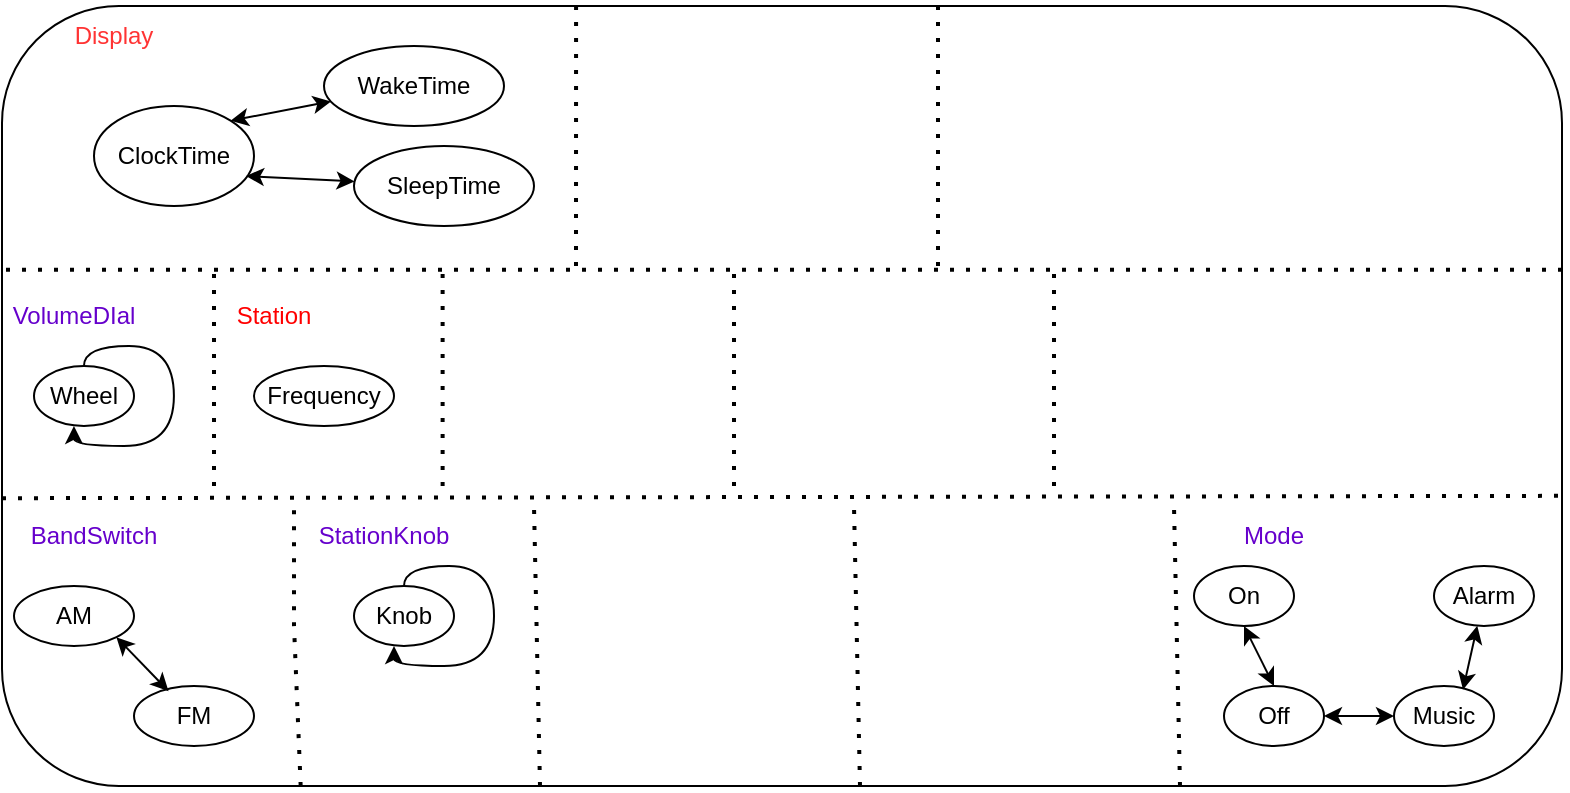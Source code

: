 <mxfile version="24.2.9" type="github">
  <diagram name="Страница — 1" id="ehPM1bGdodeN690fZ78S">
    <mxGraphModel dx="941" dy="515" grid="1" gridSize="10" guides="1" tooltips="1" connect="1" arrows="1" fold="1" page="1" pageScale="1" pageWidth="827" pageHeight="1169" math="0" shadow="0">
      <root>
        <mxCell id="0" />
        <mxCell id="1" parent="0" />
        <mxCell id="pjE8JFhtJ5nJoqJJm5eJ-1" value="" style="rounded=1;whiteSpace=wrap;html=1;" vertex="1" parent="1">
          <mxGeometry x="24" y="70" width="780" height="390" as="geometry" />
        </mxCell>
        <mxCell id="pjE8JFhtJ5nJoqJJm5eJ-2" value="" style="endArrow=none;dashed=1;html=1;dashPattern=1 3;strokeWidth=2;rounded=0;entryX=0.001;entryY=0.338;entryDx=0;entryDy=0;entryPerimeter=0;exitX=1;exitY=0.338;exitDx=0;exitDy=0;exitPerimeter=0;" edge="1" parent="1" source="pjE8JFhtJ5nJoqJJm5eJ-1" target="pjE8JFhtJ5nJoqJJm5eJ-1">
          <mxGeometry width="50" height="50" relative="1" as="geometry">
            <mxPoint x="810" y="192" as="sourcePoint" />
            <mxPoint x="13.12" y="150" as="targetPoint" />
          </mxGeometry>
        </mxCell>
        <mxCell id="pjE8JFhtJ5nJoqJJm5eJ-3" value="" style="endArrow=none;dashed=1;html=1;dashPattern=1 3;strokeWidth=2;rounded=0;exitX=0;exitY=0.631;exitDx=0;exitDy=0;exitPerimeter=0;entryX=1.001;entryY=0.628;entryDx=0;entryDy=0;entryPerimeter=0;" edge="1" parent="1" source="pjE8JFhtJ5nJoqJJm5eJ-1" target="pjE8JFhtJ5nJoqJJm5eJ-1">
          <mxGeometry width="50" height="50" relative="1" as="geometry">
            <mxPoint x="170" y="360" as="sourcePoint" />
            <mxPoint x="220" y="310" as="targetPoint" />
          </mxGeometry>
        </mxCell>
        <mxCell id="pjE8JFhtJ5nJoqJJm5eJ-4" value="" style="endArrow=none;dashed=1;html=1;dashPattern=1 3;strokeWidth=2;rounded=0;entryX=0.368;entryY=-0.005;entryDx=0;entryDy=0;entryPerimeter=0;" edge="1" parent="1" target="pjE8JFhtJ5nJoqJJm5eJ-1">
          <mxGeometry width="50" height="50" relative="1" as="geometry">
            <mxPoint x="311" y="200" as="sourcePoint" />
            <mxPoint x="440" y="370" as="targetPoint" />
          </mxGeometry>
        </mxCell>
        <mxCell id="pjE8JFhtJ5nJoqJJm5eJ-5" value="" style="endArrow=none;dashed=1;html=1;dashPattern=1 3;strokeWidth=2;rounded=0;entryX=0.6;entryY=0;entryDx=0;entryDy=0;entryPerimeter=0;" edge="1" parent="1" target="pjE8JFhtJ5nJoqJJm5eJ-1">
          <mxGeometry width="50" height="50" relative="1" as="geometry">
            <mxPoint x="492" y="200" as="sourcePoint" />
            <mxPoint x="550" y="120" as="targetPoint" />
          </mxGeometry>
        </mxCell>
        <mxCell id="pjE8JFhtJ5nJoqJJm5eJ-6" value="&lt;font color=&quot;#ff3333&quot;&gt;Display&lt;/font&gt;" style="text;html=1;align=center;verticalAlign=middle;whiteSpace=wrap;rounded=0;" vertex="1" parent="1">
          <mxGeometry x="50" y="70" width="60" height="30" as="geometry" />
        </mxCell>
        <mxCell id="pjE8JFhtJ5nJoqJJm5eJ-7" value="ClockTime" style="ellipse;whiteSpace=wrap;html=1;" vertex="1" parent="1">
          <mxGeometry x="70" y="120" width="80" height="50" as="geometry" />
        </mxCell>
        <mxCell id="pjE8JFhtJ5nJoqJJm5eJ-8" value="WakeTime" style="ellipse;whiteSpace=wrap;html=1;" vertex="1" parent="1">
          <mxGeometry x="185" y="90" width="90" height="40" as="geometry" />
        </mxCell>
        <mxCell id="pjE8JFhtJ5nJoqJJm5eJ-10" value="SleepTime" style="ellipse;whiteSpace=wrap;html=1;" vertex="1" parent="1">
          <mxGeometry x="200" y="140" width="90" height="40" as="geometry" />
        </mxCell>
        <mxCell id="pjE8JFhtJ5nJoqJJm5eJ-12" value="" style="endArrow=classic;startArrow=classic;html=1;rounded=0;exitX=1;exitY=0;exitDx=0;exitDy=0;" edge="1" parent="1" source="pjE8JFhtJ5nJoqJJm5eJ-7" target="pjE8JFhtJ5nJoqJJm5eJ-8">
          <mxGeometry width="50" height="50" relative="1" as="geometry">
            <mxPoint x="140" y="140" as="sourcePoint" />
            <mxPoint x="190" y="90" as="targetPoint" />
          </mxGeometry>
        </mxCell>
        <mxCell id="pjE8JFhtJ5nJoqJJm5eJ-13" value="" style="endArrow=classic;startArrow=classic;html=1;rounded=0;exitX=0.95;exitY=0.7;exitDx=0;exitDy=0;exitPerimeter=0;" edge="1" parent="1" source="pjE8JFhtJ5nJoqJJm5eJ-7" target="pjE8JFhtJ5nJoqJJm5eJ-10">
          <mxGeometry width="50" height="50" relative="1" as="geometry">
            <mxPoint x="140" y="150" as="sourcePoint" />
            <mxPoint x="210" y="140" as="targetPoint" />
          </mxGeometry>
        </mxCell>
        <mxCell id="pjE8JFhtJ5nJoqJJm5eJ-14" value="" style="endArrow=none;dashed=1;html=1;dashPattern=1 3;strokeWidth=2;rounded=0;exitX=0.153;exitY=1;exitDx=0;exitDy=0;exitPerimeter=0;" edge="1" parent="1">
          <mxGeometry width="50" height="50" relative="1" as="geometry">
            <mxPoint x="173.34" y="460" as="sourcePoint" />
            <mxPoint x="170" y="320" as="targetPoint" />
            <Array as="points">
              <mxPoint x="170" y="380" />
            </Array>
          </mxGeometry>
        </mxCell>
        <mxCell id="pjE8JFhtJ5nJoqJJm5eJ-15" value="" style="endArrow=none;dashed=1;html=1;dashPattern=1 3;strokeWidth=2;rounded=0;exitX=0.153;exitY=1;exitDx=0;exitDy=0;exitPerimeter=0;" edge="1" parent="1">
          <mxGeometry width="50" height="50" relative="1" as="geometry">
            <mxPoint x="293" y="460" as="sourcePoint" />
            <mxPoint x="290" y="320" as="targetPoint" />
          </mxGeometry>
        </mxCell>
        <mxCell id="pjE8JFhtJ5nJoqJJm5eJ-16" value="" style="endArrow=none;dashed=1;html=1;dashPattern=1 3;strokeWidth=2;rounded=0;exitX=0.153;exitY=1;exitDx=0;exitDy=0;exitPerimeter=0;" edge="1" parent="1">
          <mxGeometry width="50" height="50" relative="1" as="geometry">
            <mxPoint x="453" y="460" as="sourcePoint" />
            <mxPoint x="450" y="320" as="targetPoint" />
          </mxGeometry>
        </mxCell>
        <mxCell id="pjE8JFhtJ5nJoqJJm5eJ-17" value="" style="endArrow=none;dashed=1;html=1;dashPattern=1 3;strokeWidth=2;rounded=0;exitX=0.153;exitY=1;exitDx=0;exitDy=0;exitPerimeter=0;" edge="1" parent="1">
          <mxGeometry width="50" height="50" relative="1" as="geometry">
            <mxPoint x="613" y="460" as="sourcePoint" />
            <mxPoint x="610" y="320" as="targetPoint" />
          </mxGeometry>
        </mxCell>
        <mxCell id="pjE8JFhtJ5nJoqJJm5eJ-18" value="&lt;font color=&quot;#6600cc&quot;&gt;BandSwitch&lt;/font&gt;" style="text;html=1;align=center;verticalAlign=middle;whiteSpace=wrap;rounded=0;" vertex="1" parent="1">
          <mxGeometry x="40" y="320" width="60" height="30" as="geometry" />
        </mxCell>
        <mxCell id="pjE8JFhtJ5nJoqJJm5eJ-19" value="AM" style="ellipse;whiteSpace=wrap;html=1;" vertex="1" parent="1">
          <mxGeometry x="30" y="360" width="60" height="30" as="geometry" />
        </mxCell>
        <mxCell id="pjE8JFhtJ5nJoqJJm5eJ-21" value="FM" style="ellipse;whiteSpace=wrap;html=1;" vertex="1" parent="1">
          <mxGeometry x="90" y="410" width="60" height="30" as="geometry" />
        </mxCell>
        <mxCell id="pjE8JFhtJ5nJoqJJm5eJ-22" value="" style="endArrow=classic;startArrow=classic;html=1;rounded=0;exitX=1;exitY=1;exitDx=0;exitDy=0;entryX=0.288;entryY=0.086;entryDx=0;entryDy=0;entryPerimeter=0;" edge="1" parent="1" source="pjE8JFhtJ5nJoqJJm5eJ-19" target="pjE8JFhtJ5nJoqJJm5eJ-21">
          <mxGeometry width="50" height="50" relative="1" as="geometry">
            <mxPoint x="100" y="410" as="sourcePoint" />
            <mxPoint x="150" y="360" as="targetPoint" />
          </mxGeometry>
        </mxCell>
        <mxCell id="pjE8JFhtJ5nJoqJJm5eJ-23" value="&lt;font color=&quot;#6600cc&quot;&gt;StationKnob&lt;/font&gt;" style="text;html=1;align=center;verticalAlign=middle;whiteSpace=wrap;rounded=0;" vertex="1" parent="1">
          <mxGeometry x="185" y="320" width="60" height="30" as="geometry" />
        </mxCell>
        <mxCell id="pjE8JFhtJ5nJoqJJm5eJ-24" value="Knob" style="ellipse;whiteSpace=wrap;html=1;" vertex="1" parent="1">
          <mxGeometry x="200" y="360" width="50" height="30" as="geometry" />
        </mxCell>
        <mxCell id="pjE8JFhtJ5nJoqJJm5eJ-26" value="" style="endArrow=classic;html=1;rounded=0;edgeStyle=orthogonalEdgeStyle;curved=1;exitX=0.5;exitY=0;exitDx=0;exitDy=0;" edge="1" parent="1" source="pjE8JFhtJ5nJoqJJm5eJ-24">
          <mxGeometry width="50" height="50" relative="1" as="geometry">
            <mxPoint x="220" y="410" as="sourcePoint" />
            <mxPoint x="220" y="390" as="targetPoint" />
            <Array as="points">
              <mxPoint x="225" y="350" />
              <mxPoint x="270" y="350" />
              <mxPoint x="270" y="400" />
              <mxPoint x="220" y="400" />
            </Array>
          </mxGeometry>
        </mxCell>
        <mxCell id="pjE8JFhtJ5nJoqJJm5eJ-27" value="&lt;font color=&quot;#6600cc&quot;&gt;Mode&lt;/font&gt;" style="text;html=1;align=center;verticalAlign=middle;whiteSpace=wrap;rounded=0;" vertex="1" parent="1">
          <mxGeometry x="630" y="320" width="60" height="30" as="geometry" />
        </mxCell>
        <mxCell id="pjE8JFhtJ5nJoqJJm5eJ-28" value="On" style="ellipse;whiteSpace=wrap;html=1;" vertex="1" parent="1">
          <mxGeometry x="620" y="350" width="50" height="30" as="geometry" />
        </mxCell>
        <mxCell id="pjE8JFhtJ5nJoqJJm5eJ-29" value="Off" style="ellipse;whiteSpace=wrap;html=1;" vertex="1" parent="1">
          <mxGeometry x="635" y="410" width="50" height="30" as="geometry" />
        </mxCell>
        <mxCell id="pjE8JFhtJ5nJoqJJm5eJ-30" value="Music" style="ellipse;whiteSpace=wrap;html=1;" vertex="1" parent="1">
          <mxGeometry x="720" y="410" width="50" height="30" as="geometry" />
        </mxCell>
        <mxCell id="pjE8JFhtJ5nJoqJJm5eJ-31" value="Alarm" style="ellipse;whiteSpace=wrap;html=1;" vertex="1" parent="1">
          <mxGeometry x="740" y="350" width="50" height="30" as="geometry" />
        </mxCell>
        <mxCell id="pjE8JFhtJ5nJoqJJm5eJ-32" value="" style="endArrow=classic;startArrow=classic;html=1;rounded=0;exitX=0.5;exitY=1;exitDx=0;exitDy=0;entryX=0.5;entryY=0;entryDx=0;entryDy=0;" edge="1" parent="1" source="pjE8JFhtJ5nJoqJJm5eJ-28" target="pjE8JFhtJ5nJoqJJm5eJ-29">
          <mxGeometry width="50" height="50" relative="1" as="geometry">
            <mxPoint x="660" y="410" as="sourcePoint" />
            <mxPoint x="710" y="360" as="targetPoint" />
          </mxGeometry>
        </mxCell>
        <mxCell id="pjE8JFhtJ5nJoqJJm5eJ-33" value="" style="endArrow=classic;startArrow=classic;html=1;rounded=0;entryX=1;entryY=0.5;entryDx=0;entryDy=0;" edge="1" parent="1" source="pjE8JFhtJ5nJoqJJm5eJ-30" target="pjE8JFhtJ5nJoqJJm5eJ-29">
          <mxGeometry width="50" height="50" relative="1" as="geometry">
            <mxPoint x="655" y="390" as="sourcePoint" />
            <mxPoint x="675" y="420" as="targetPoint" />
          </mxGeometry>
        </mxCell>
        <mxCell id="pjE8JFhtJ5nJoqJJm5eJ-34" value="" style="endArrow=classic;startArrow=classic;html=1;rounded=0;entryX=0.69;entryY=0.063;entryDx=0;entryDy=0;entryPerimeter=0;" edge="1" parent="1" source="pjE8JFhtJ5nJoqJJm5eJ-31" target="pjE8JFhtJ5nJoqJJm5eJ-30">
          <mxGeometry width="50" height="50" relative="1" as="geometry">
            <mxPoint x="665" y="400" as="sourcePoint" />
            <mxPoint x="685" y="430" as="targetPoint" />
          </mxGeometry>
        </mxCell>
        <mxCell id="pjE8JFhtJ5nJoqJJm5eJ-36" value="" style="endArrow=none;dashed=1;html=1;dashPattern=1 3;strokeWidth=2;rounded=0;" edge="1" parent="1">
          <mxGeometry width="50" height="50" relative="1" as="geometry">
            <mxPoint x="130" y="310" as="sourcePoint" />
            <mxPoint x="130" y="200" as="targetPoint" />
          </mxGeometry>
        </mxCell>
        <mxCell id="pjE8JFhtJ5nJoqJJm5eJ-37" value="" style="endArrow=none;dashed=1;html=1;dashPattern=1 3;strokeWidth=2;rounded=0;" edge="1" parent="1">
          <mxGeometry width="50" height="50" relative="1" as="geometry">
            <mxPoint x="244.31" y="310" as="sourcePoint" />
            <mxPoint x="244.31" y="200" as="targetPoint" />
          </mxGeometry>
        </mxCell>
        <mxCell id="pjE8JFhtJ5nJoqJJm5eJ-38" value="" style="endArrow=none;dashed=1;html=1;dashPattern=1 3;strokeWidth=2;rounded=0;" edge="1" parent="1">
          <mxGeometry width="50" height="50" relative="1" as="geometry">
            <mxPoint x="390" y="310" as="sourcePoint" />
            <mxPoint x="390" y="200" as="targetPoint" />
          </mxGeometry>
        </mxCell>
        <mxCell id="pjE8JFhtJ5nJoqJJm5eJ-39" value="" style="endArrow=none;dashed=1;html=1;dashPattern=1 3;strokeWidth=2;rounded=0;" edge="1" parent="1">
          <mxGeometry width="50" height="50" relative="1" as="geometry">
            <mxPoint x="550" y="310" as="sourcePoint" />
            <mxPoint x="550" y="200" as="targetPoint" />
          </mxGeometry>
        </mxCell>
        <mxCell id="pjE8JFhtJ5nJoqJJm5eJ-40" value="&lt;font color=&quot;#6600cc&quot;&gt;VolumeDIal&lt;/font&gt;" style="text;html=1;align=center;verticalAlign=middle;whiteSpace=wrap;rounded=0;" vertex="1" parent="1">
          <mxGeometry x="30" y="210" width="60" height="30" as="geometry" />
        </mxCell>
        <mxCell id="pjE8JFhtJ5nJoqJJm5eJ-41" value="Wheel" style="ellipse;whiteSpace=wrap;html=1;" vertex="1" parent="1">
          <mxGeometry x="40" y="250" width="50" height="30" as="geometry" />
        </mxCell>
        <mxCell id="pjE8JFhtJ5nJoqJJm5eJ-42" value="" style="endArrow=classic;html=1;rounded=0;edgeStyle=orthogonalEdgeStyle;curved=1;exitX=0.5;exitY=0;exitDx=0;exitDy=0;" edge="1" parent="1">
          <mxGeometry width="50" height="50" relative="1" as="geometry">
            <mxPoint x="64.97" y="249.97" as="sourcePoint" />
            <mxPoint x="59.97" y="279.97" as="targetPoint" />
            <Array as="points">
              <mxPoint x="64.97" y="239.97" />
              <mxPoint x="109.97" y="239.97" />
              <mxPoint x="109.97" y="289.97" />
              <mxPoint x="59.97" y="289.97" />
            </Array>
          </mxGeometry>
        </mxCell>
        <mxCell id="pjE8JFhtJ5nJoqJJm5eJ-43" value="&lt;font color=&quot;#ff0000&quot;&gt;Station&lt;/font&gt;" style="text;html=1;align=center;verticalAlign=middle;whiteSpace=wrap;rounded=0;" vertex="1" parent="1">
          <mxGeometry x="130" y="210" width="60" height="30" as="geometry" />
        </mxCell>
        <mxCell id="pjE8JFhtJ5nJoqJJm5eJ-44" value="Frequency" style="ellipse;whiteSpace=wrap;html=1;" vertex="1" parent="1">
          <mxGeometry x="150" y="250" width="70" height="30" as="geometry" />
        </mxCell>
      </root>
    </mxGraphModel>
  </diagram>
</mxfile>

